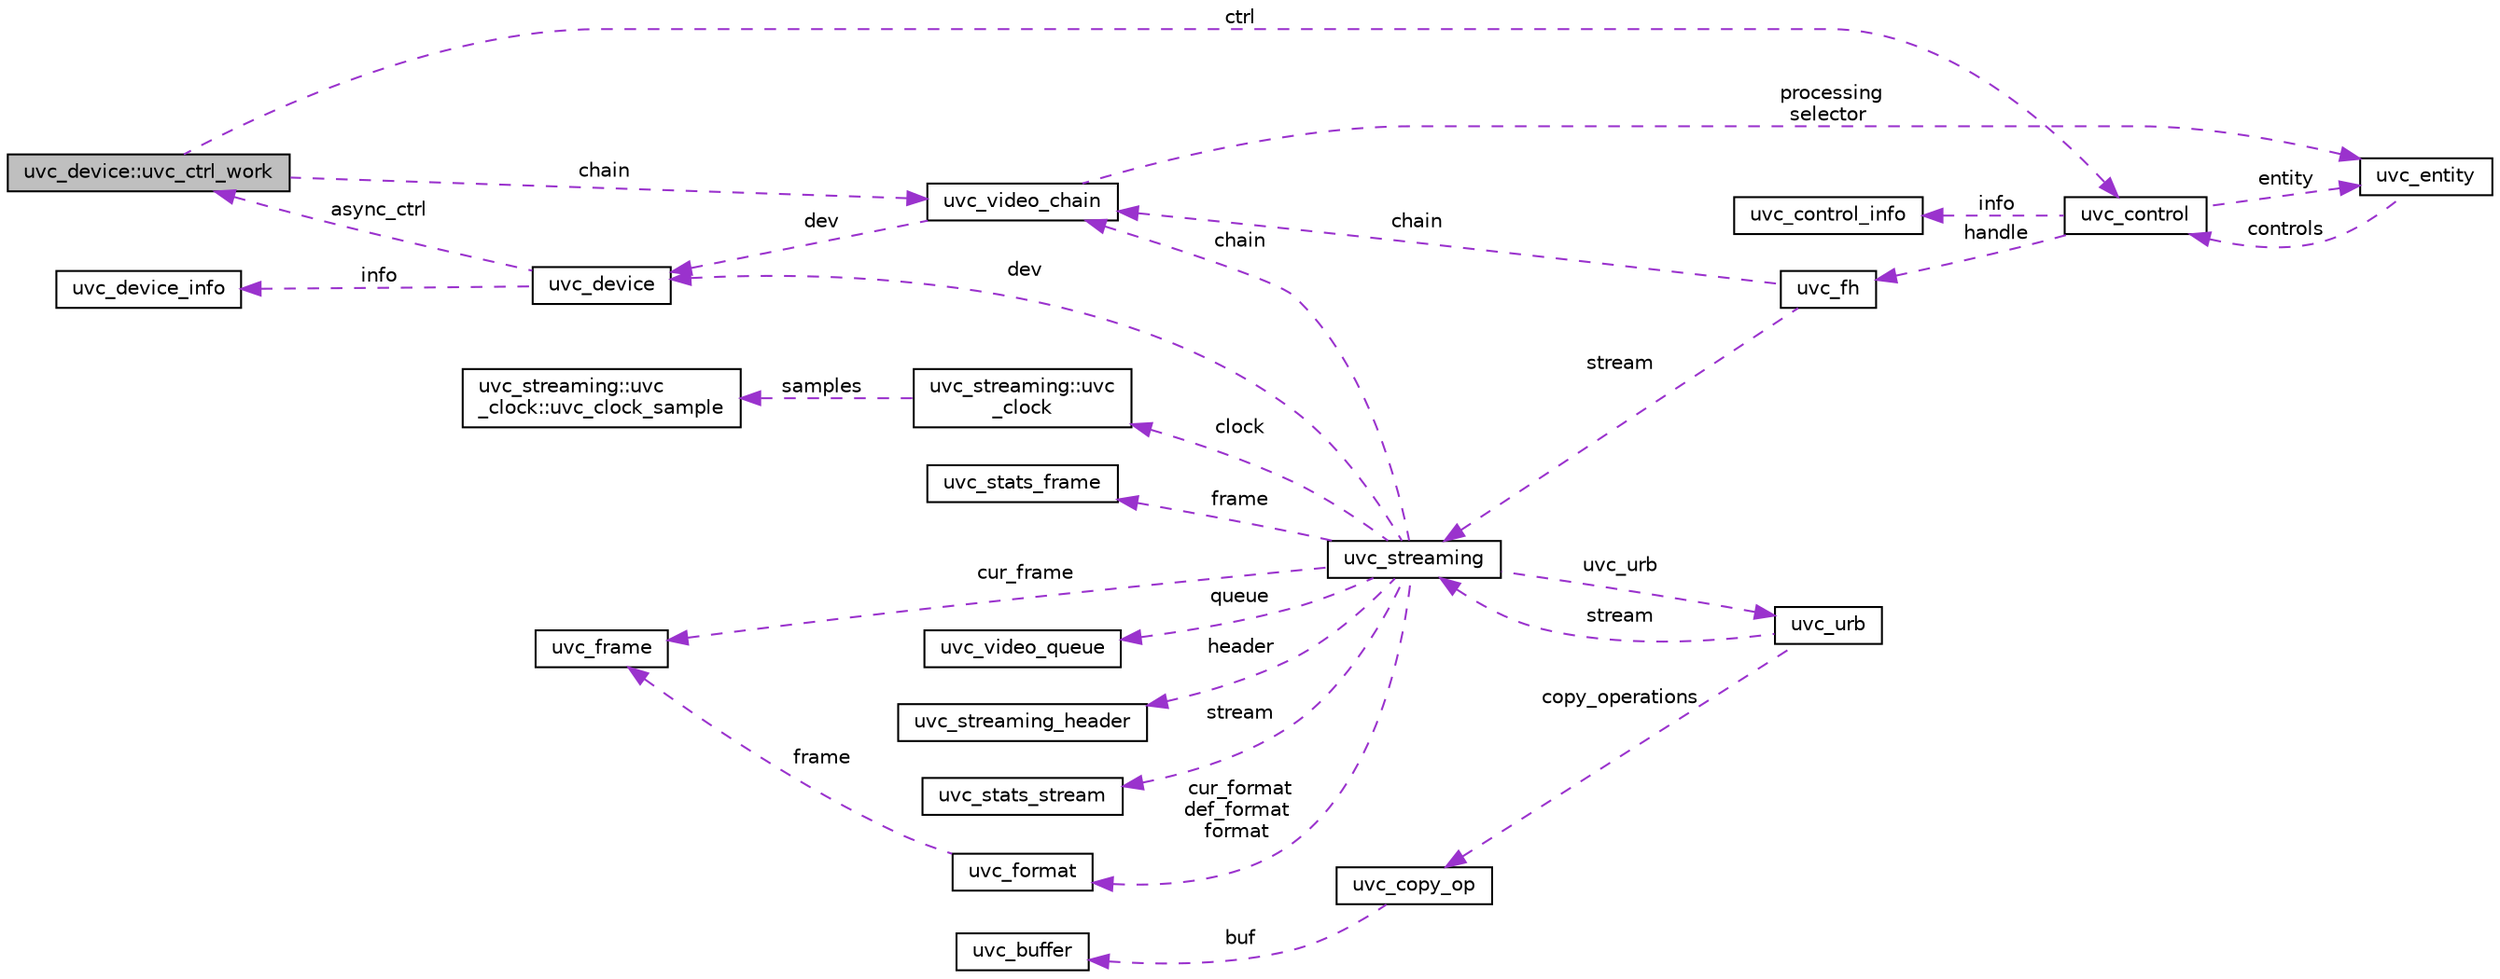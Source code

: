 digraph "uvc_device::uvc_ctrl_work"
{
 // LATEX_PDF_SIZE
  edge [fontname="Helvetica",fontsize="10",labelfontname="Helvetica",labelfontsize="10"];
  node [fontname="Helvetica",fontsize="10",shape=record];
  rankdir="LR";
  Node1 [label="uvc_device::uvc_ctrl_work",height=0.2,width=0.4,color="black", fillcolor="grey75", style="filled", fontcolor="black",tooltip=" "];
  Node2 -> Node1 [dir="back",color="darkorchid3",fontsize="10",style="dashed",label=" chain" ,fontname="Helvetica"];
  Node2 [label="uvc_video_chain",height=0.2,width=0.4,color="black", fillcolor="white", style="filled",URL="$structuvc__video__chain.html",tooltip=" "];
  Node3 -> Node2 [dir="back",color="darkorchid3",fontsize="10",style="dashed",label=" processing\nselector" ,fontname="Helvetica"];
  Node3 [label="uvc_entity",height=0.2,width=0.4,color="black", fillcolor="white", style="filled",URL="$structuvc__entity.html",tooltip=" "];
  Node4 -> Node3 [dir="back",color="darkorchid3",fontsize="10",style="dashed",label=" controls" ,fontname="Helvetica"];
  Node4 [label="uvc_control",height=0.2,width=0.4,color="black", fillcolor="white", style="filled",URL="$structuvc__control.html",tooltip=" "];
  Node3 -> Node4 [dir="back",color="darkorchid3",fontsize="10",style="dashed",label=" entity" ,fontname="Helvetica"];
  Node5 -> Node4 [dir="back",color="darkorchid3",fontsize="10",style="dashed",label=" info" ,fontname="Helvetica"];
  Node5 [label="uvc_control_info",height=0.2,width=0.4,color="black", fillcolor="white", style="filled",URL="$structuvc__control__info.html",tooltip=" "];
  Node6 -> Node4 [dir="back",color="darkorchid3",fontsize="10",style="dashed",label=" handle" ,fontname="Helvetica"];
  Node6 [label="uvc_fh",height=0.2,width=0.4,color="black", fillcolor="white", style="filled",URL="$structuvc__fh.html",tooltip=" "];
  Node2 -> Node6 [dir="back",color="darkorchid3",fontsize="10",style="dashed",label=" chain" ,fontname="Helvetica"];
  Node7 -> Node6 [dir="back",color="darkorchid3",fontsize="10",style="dashed",label=" stream" ,fontname="Helvetica"];
  Node7 [label="uvc_streaming",height=0.2,width=0.4,color="black", fillcolor="white", style="filled",URL="$structuvc__streaming.html",tooltip=" "];
  Node8 -> Node7 [dir="back",color="darkorchid3",fontsize="10",style="dashed",label=" clock" ,fontname="Helvetica"];
  Node8 [label="uvc_streaming::uvc\l_clock",height=0.2,width=0.4,color="black", fillcolor="white", style="filled",URL="$structuvc__streaming_1_1uvc__clock.html",tooltip=" "];
  Node9 -> Node8 [dir="back",color="darkorchid3",fontsize="10",style="dashed",label=" samples" ,fontname="Helvetica"];
  Node9 [label="uvc_streaming::uvc\l_clock::uvc_clock_sample",height=0.2,width=0.4,color="black", fillcolor="white", style="filled",URL="$structuvc__streaming_1_1uvc__clock_1_1uvc__clock__sample.html",tooltip=" "];
  Node2 -> Node7 [dir="back",color="darkorchid3",fontsize="10",style="dashed",label=" chain" ,fontname="Helvetica"];
  Node10 -> Node7 [dir="back",color="darkorchid3",fontsize="10",style="dashed",label=" uvc_urb" ,fontname="Helvetica"];
  Node10 [label="uvc_urb",height=0.2,width=0.4,color="black", fillcolor="white", style="filled",URL="$structuvc__urb.html",tooltip=" "];
  Node11 -> Node10 [dir="back",color="darkorchid3",fontsize="10",style="dashed",label=" copy_operations" ,fontname="Helvetica"];
  Node11 [label="uvc_copy_op",height=0.2,width=0.4,color="black", fillcolor="white", style="filled",URL="$structuvc__copy__op.html",tooltip=" "];
  Node12 -> Node11 [dir="back",color="darkorchid3",fontsize="10",style="dashed",label=" buf" ,fontname="Helvetica"];
  Node12 [label="uvc_buffer",height=0.2,width=0.4,color="black", fillcolor="white", style="filled",URL="$structuvc__buffer.html",tooltip=" "];
  Node7 -> Node10 [dir="back",color="darkorchid3",fontsize="10",style="dashed",label=" stream" ,fontname="Helvetica"];
  Node13 -> Node7 [dir="back",color="darkorchid3",fontsize="10",style="dashed",label=" cur_frame" ,fontname="Helvetica"];
  Node13 [label="uvc_frame",height=0.2,width=0.4,color="black", fillcolor="white", style="filled",URL="$structuvc__frame.html",tooltip=" "];
  Node14 -> Node7 [dir="back",color="darkorchid3",fontsize="10",style="dashed",label=" frame" ,fontname="Helvetica"];
  Node14 [label="uvc_stats_frame",height=0.2,width=0.4,color="black", fillcolor="white", style="filled",URL="$structuvc__stats__frame.html",tooltip=" "];
  Node15 -> Node7 [dir="back",color="darkorchid3",fontsize="10",style="dashed",label=" cur_format\ndef_format\nformat" ,fontname="Helvetica"];
  Node15 [label="uvc_format",height=0.2,width=0.4,color="black", fillcolor="white", style="filled",URL="$structuvc__format.html",tooltip=" "];
  Node13 -> Node15 [dir="back",color="darkorchid3",fontsize="10",style="dashed",label=" frame" ,fontname="Helvetica"];
  Node16 -> Node7 [dir="back",color="darkorchid3",fontsize="10",style="dashed",label=" queue" ,fontname="Helvetica"];
  Node16 [label="uvc_video_queue",height=0.2,width=0.4,color="black", fillcolor="white", style="filled",URL="$structuvc__video__queue.html",tooltip=" "];
  Node17 -> Node7 [dir="back",color="darkorchid3",fontsize="10",style="dashed",label=" header" ,fontname="Helvetica"];
  Node17 [label="uvc_streaming_header",height=0.2,width=0.4,color="black", fillcolor="white", style="filled",URL="$structuvc__streaming__header.html",tooltip=" "];
  Node18 -> Node7 [dir="back",color="darkorchid3",fontsize="10",style="dashed",label=" stream" ,fontname="Helvetica"];
  Node18 [label="uvc_stats_stream",height=0.2,width=0.4,color="black", fillcolor="white", style="filled",URL="$structuvc__stats__stream.html",tooltip=" "];
  Node19 -> Node7 [dir="back",color="darkorchid3",fontsize="10",style="dashed",label=" dev" ,fontname="Helvetica"];
  Node19 [label="uvc_device",height=0.2,width=0.4,color="black", fillcolor="white", style="filled",URL="$structuvc__device.html",tooltip=" "];
  Node1 -> Node19 [dir="back",color="darkorchid3",fontsize="10",style="dashed",label=" async_ctrl" ,fontname="Helvetica"];
  Node20 -> Node19 [dir="back",color="darkorchid3",fontsize="10",style="dashed",label=" info" ,fontname="Helvetica"];
  Node20 [label="uvc_device_info",height=0.2,width=0.4,color="black", fillcolor="white", style="filled",URL="$structuvc__device__info.html",tooltip=" "];
  Node19 -> Node2 [dir="back",color="darkorchid3",fontsize="10",style="dashed",label=" dev" ,fontname="Helvetica"];
  Node4 -> Node1 [dir="back",color="darkorchid3",fontsize="10",style="dashed",label=" ctrl" ,fontname="Helvetica"];
}
